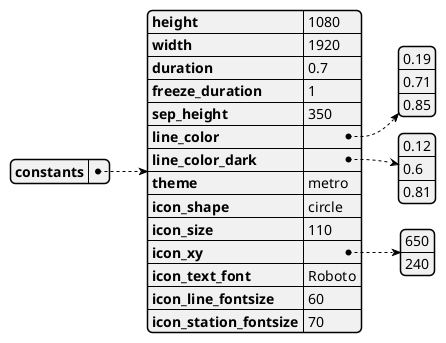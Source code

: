 @startuml
@startjson

{
    "constants": {
        "height": 1080,
        "width": 1920,
        "duration": 0.7,
        "freeze_duration": 1,
        "sep_height": 350,
        "line_color": [0.19, 0.71, 0.85],
        "line_color_dark": [0.12, 0.6, 0.81],
        "theme": "metro",
        "icon_shape": "circle",
        "icon_size": 110,
        "icon_xy": [650, 240],
        "icon_text_font": "Roboto",
        "icon_line_fontsize": 60,
        "icon_station_fontsize": 70
    }
}

@endjson
@enduml
